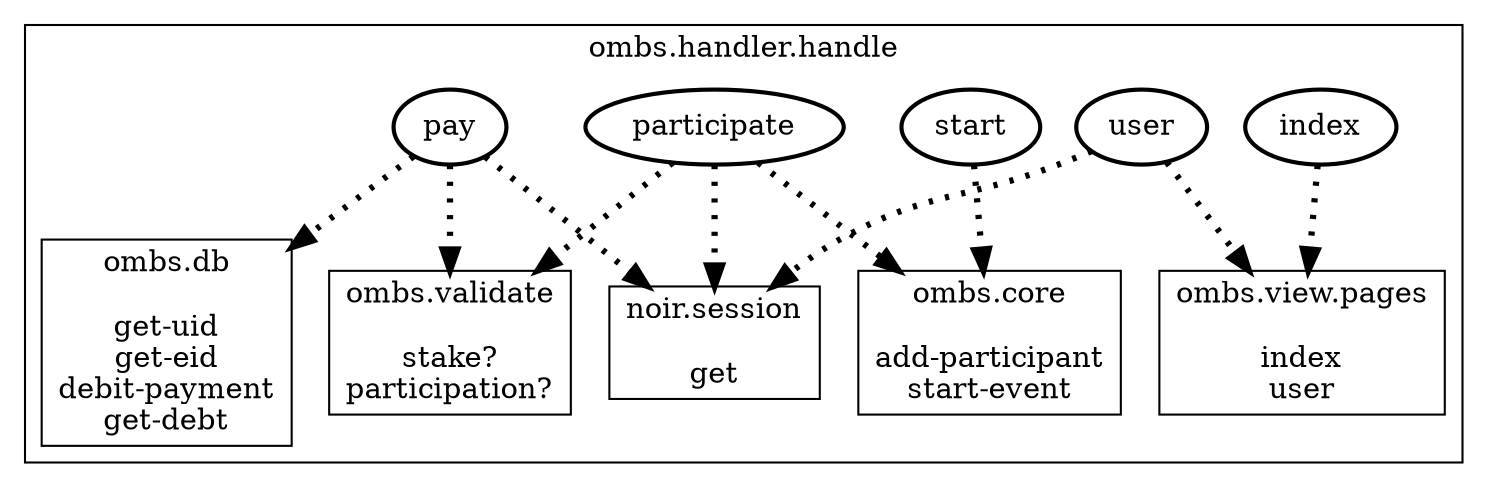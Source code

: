 digraph g {
subgraph cluster1 {
label="ombs.handler.handle"
G0 [shape=box,label="ombs.core\n\nadd-participant\nstart-event"];
G1 [shape=ellipse,style=bold,label="index"];
G2 [shape=ellipse,style=bold,label="user"];
G3 [shape=box,label="ombs.view.pages\n\nindex\nuser"];
G4 [shape=ellipse,style=bold,label="start"];
G5 [shape=ellipse,style=bold,label="pay"];
G6 [shape=box,label="noir.session\n\nget"];
G7 [shape=ellipse,style=bold,label="participate"];
G8 [shape=box,label="ombs.validate\n\nstake?\nparticipation?"];
G9 [shape=box,label="ombs.db\n\nget-uid\nget-eid\ndebit-payment\nget-debt"];
}
G1->G3 [style=dotted,penwidth=3];
G2->G6 [style=dotted,penwidth=3];
G2->G3 [style=dotted,penwidth=3];
G5->G6 [style=dotted,penwidth=3];
G5->G9 [style=dotted,penwidth=3];
G5->G8 [style=dotted,penwidth=3];
G7->G6 [style=dotted,penwidth=3];
G7->G8 [style=dotted,penwidth=3];
G7->G0 [style=dotted,penwidth=3];
G4->G0 [style=dotted,penwidth=3];
}
